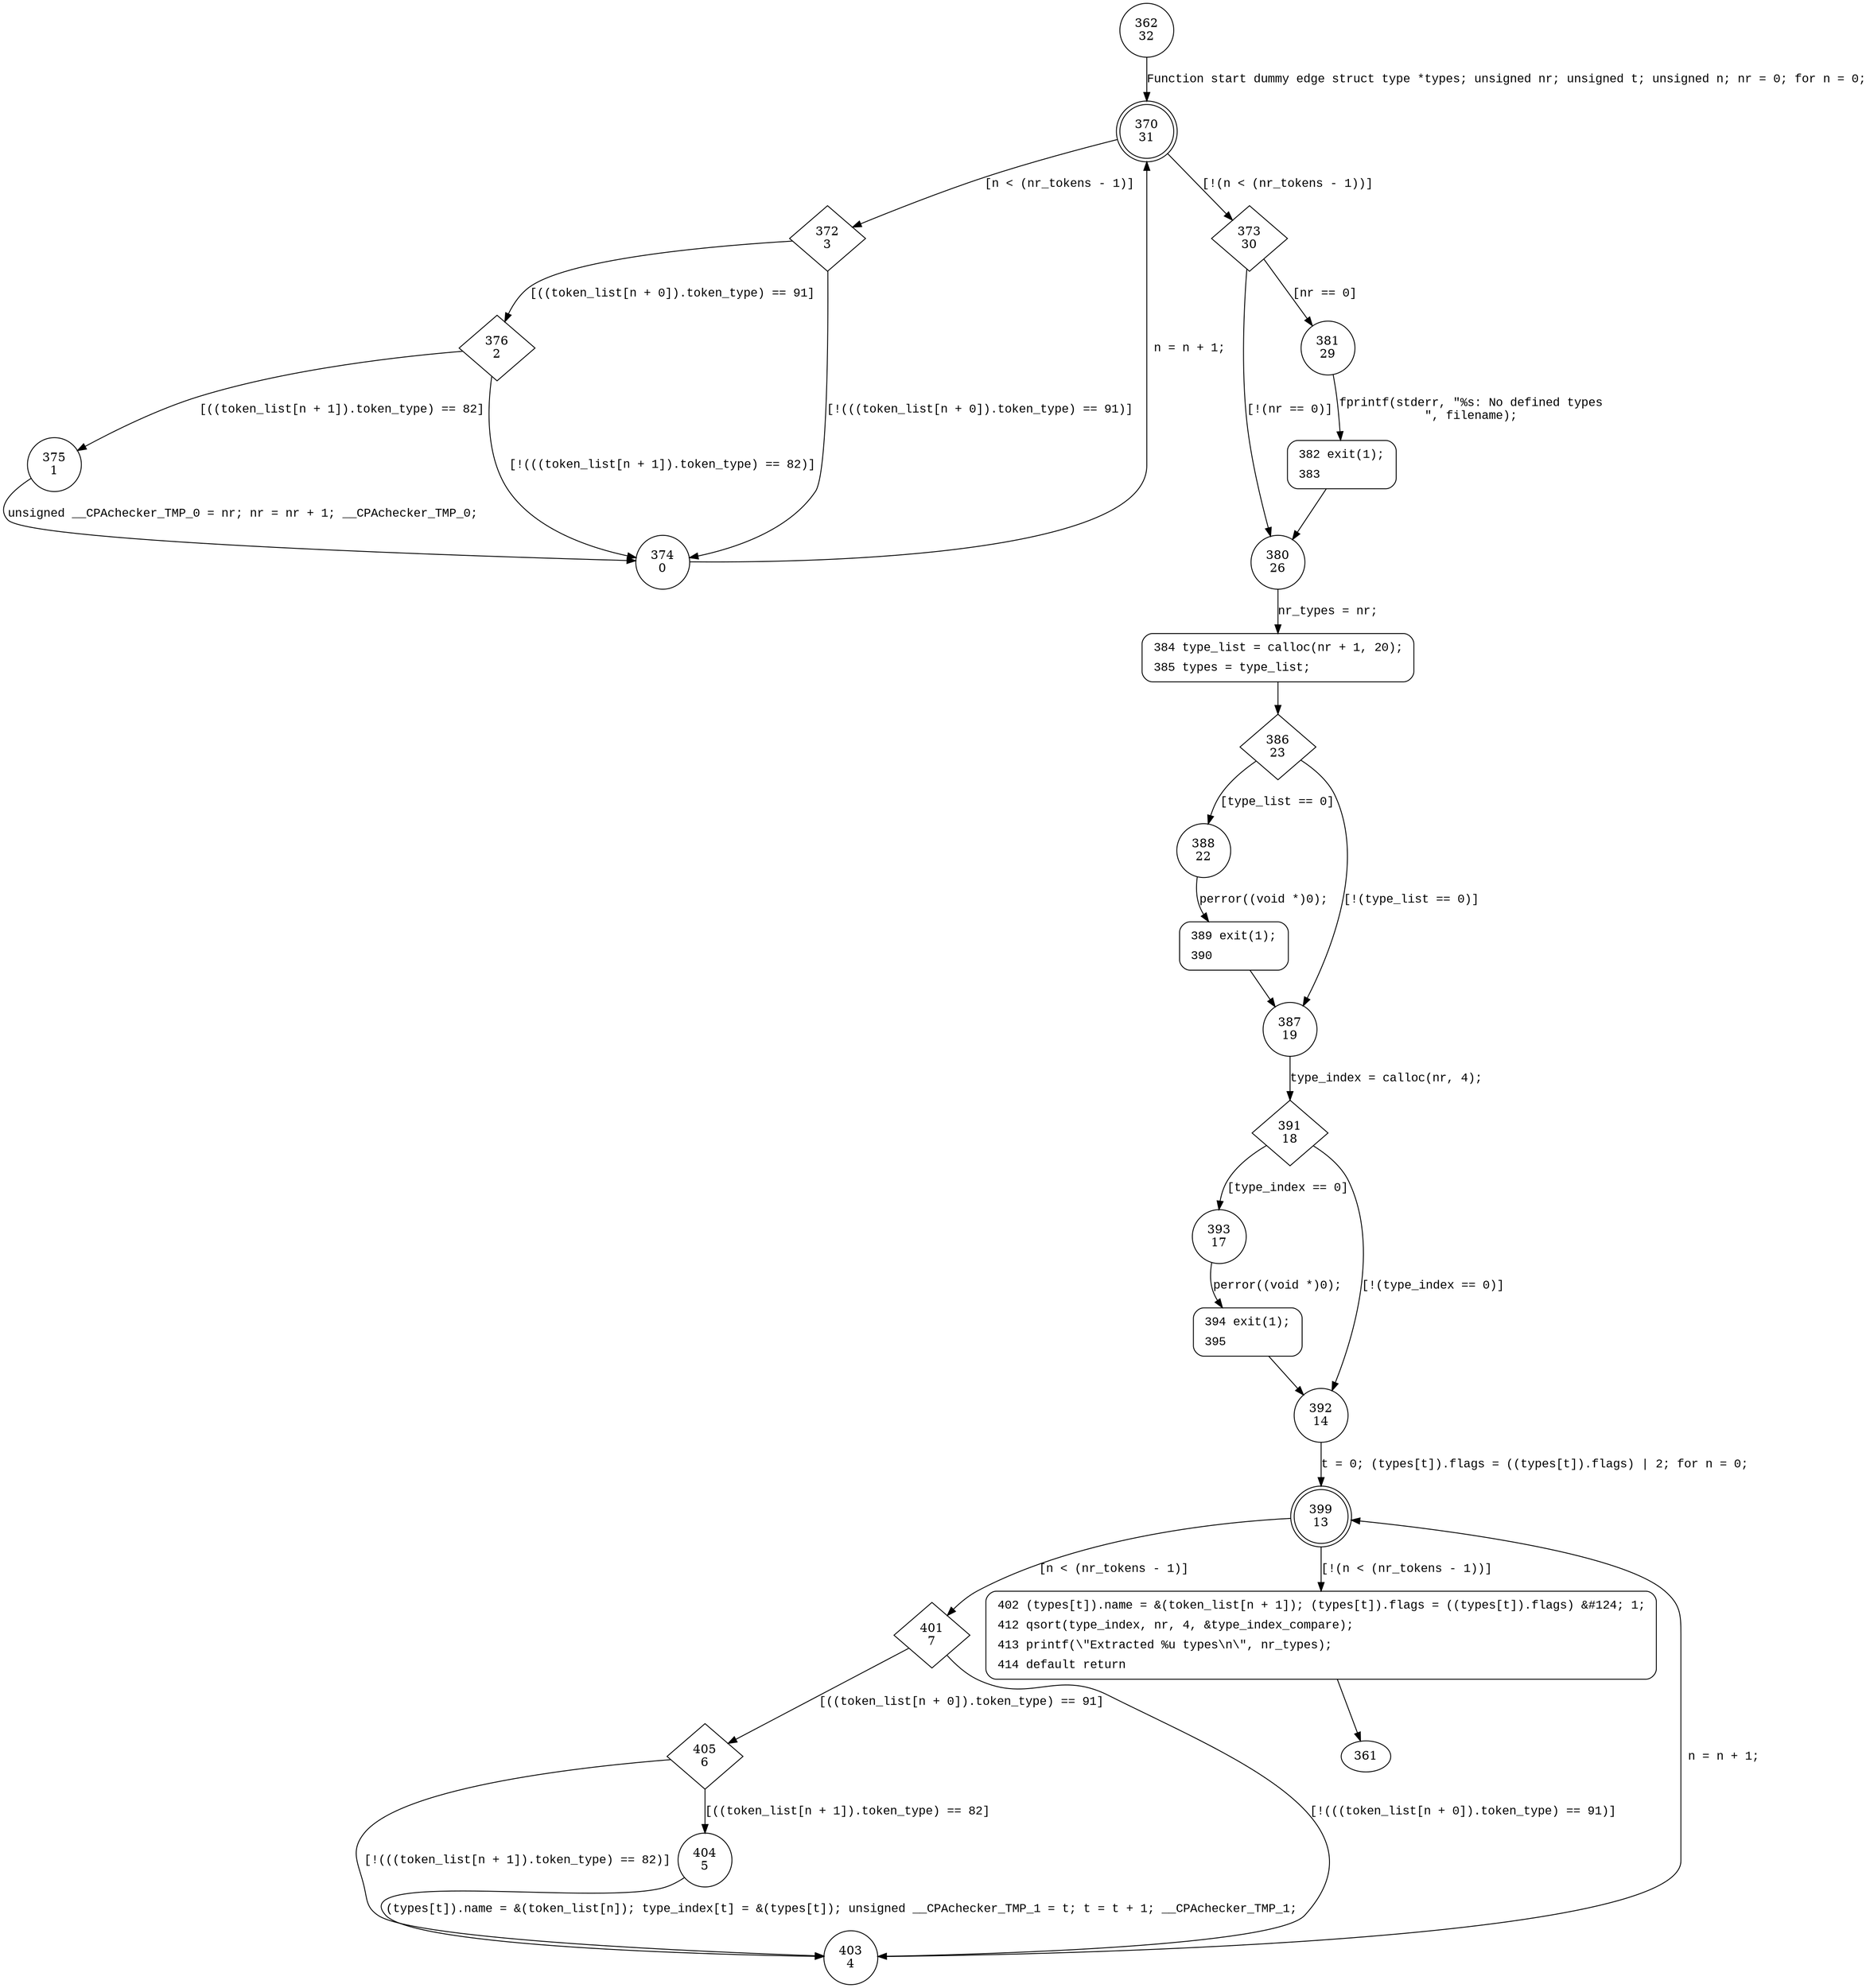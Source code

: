 digraph build_type_list {
362 [shape="circle" label="362\n32"]
370 [shape="doublecircle" label="370\n31"]
372 [shape="diamond" label="372\n3"]
373 [shape="diamond" label="373\n30"]
381 [shape="circle" label="381\n29"]
380 [shape="circle" label="380\n26"]
384 [shape="circle" label="384\n25"]
386 [shape="diamond" label="386\n23"]
388 [shape="circle" label="388\n22"]
387 [shape="circle" label="387\n19"]
391 [shape="diamond" label="391\n18"]
393 [shape="circle" label="393\n17"]
392 [shape="circle" label="392\n14"]
399 [shape="doublecircle" label="399\n13"]
401 [shape="diamond" label="401\n7"]
402 [shape="circle" label="402\n12"]
405 [shape="diamond" label="405\n6"]
403 [shape="circle" label="403\n4"]
404 [shape="circle" label="404\n5"]
394 [shape="circle" label="394\n16"]
389 [shape="circle" label="389\n21"]
382 [shape="circle" label="382\n28"]
376 [shape="diamond" label="376\n2"]
374 [shape="circle" label="374\n0"]
375 [shape="circle" label="375\n1"]
384 [style="filled,bold" penwidth="1" fillcolor="white" fontname="Courier New" shape="Mrecord" label=<<table border="0" cellborder="0" cellpadding="3" bgcolor="white"><tr><td align="right">384</td><td align="left">type_list = calloc(nr + 1, 20);</td></tr><tr><td align="right">385</td><td align="left">types = type_list;</td></tr></table>>]
384 -> 386[label=""]
402 [style="filled,bold" penwidth="1" fillcolor="white" fontname="Courier New" shape="Mrecord" label=<<table border="0" cellborder="0" cellpadding="3" bgcolor="white"><tr><td align="right">402</td><td align="left">(types[t]).name = &amp;(token_list[n + 1]); (types[t]).flags = ((types[t]).flags) &amp;#124; 1;</td></tr><tr><td align="right">412</td><td align="left">qsort(type_index, nr, 4, &amp;type_index_compare);</td></tr><tr><td align="right">413</td><td align="left">printf(\"Extracted %u types\n\", nr_types);</td></tr><tr><td align="right">414</td><td align="left">default return</td></tr></table>>]
402 -> 361[label=""]
394 [style="filled,bold" penwidth="1" fillcolor="white" fontname="Courier New" shape="Mrecord" label=<<table border="0" cellborder="0" cellpadding="3" bgcolor="white"><tr><td align="right">394</td><td align="left">exit(1);</td></tr><tr><td align="right">395</td><td align="left"></td></tr></table>>]
394 -> 392[label=""]
389 [style="filled,bold" penwidth="1" fillcolor="white" fontname="Courier New" shape="Mrecord" label=<<table border="0" cellborder="0" cellpadding="3" bgcolor="white"><tr><td align="right">389</td><td align="left">exit(1);</td></tr><tr><td align="right">390</td><td align="left"></td></tr></table>>]
389 -> 387[label=""]
382 [style="filled,bold" penwidth="1" fillcolor="white" fontname="Courier New" shape="Mrecord" label=<<table border="0" cellborder="0" cellpadding="3" bgcolor="white"><tr><td align="right">382</td><td align="left">exit(1);</td></tr><tr><td align="right">383</td><td align="left"></td></tr></table>>]
382 -> 380[label=""]
362 -> 370 [label="Function start dummy edge struct type *types; unsigned nr; unsigned t; unsigned n; nr = 0; for n = 0;" fontname="Courier New"]
370 -> 372 [label="[n < (nr_tokens - 1)]" fontname="Courier New"]
370 -> 373 [label="[!(n < (nr_tokens - 1))]" fontname="Courier New"]
373 -> 381 [label="[nr == 0]" fontname="Courier New"]
373 -> 380 [label="[!(nr == 0)]" fontname="Courier New"]
380 -> 384 [label="nr_types = nr;" fontname="Courier New"]
386 -> 388 [label="[type_list == 0]" fontname="Courier New"]
386 -> 387 [label="[!(type_list == 0)]" fontname="Courier New"]
387 -> 391 [label="type_index = calloc(nr, 4);" fontname="Courier New"]
391 -> 393 [label="[type_index == 0]" fontname="Courier New"]
391 -> 392 [label="[!(type_index == 0)]" fontname="Courier New"]
392 -> 399 [label="t = 0; (types[t]).flags = ((types[t]).flags) | 2; for n = 0;" fontname="Courier New"]
399 -> 401 [label="[n < (nr_tokens - 1)]" fontname="Courier New"]
399 -> 402 [label="[!(n < (nr_tokens - 1))]" fontname="Courier New"]
401 -> 405 [label="[((token_list[n + 0]).token_type) == 91]" fontname="Courier New"]
401 -> 403 [label="[!(((token_list[n + 0]).token_type) == 91)]" fontname="Courier New"]
403 -> 399 [label=" n = n + 1;" fontname="Courier New"]
405 -> 404 [label="[((token_list[n + 1]).token_type) == 82]" fontname="Courier New"]
405 -> 403 [label="[!(((token_list[n + 1]).token_type) == 82)]" fontname="Courier New"]
393 -> 394 [label="perror((void *)0);" fontname="Courier New"]
388 -> 389 [label="perror((void *)0);" fontname="Courier New"]
381 -> 382 [label="fprintf(stderr, \"%s: No defined types\n\", filename);" fontname="Courier New"]
372 -> 376 [label="[((token_list[n + 0]).token_type) == 91]" fontname="Courier New"]
372 -> 374 [label="[!(((token_list[n + 0]).token_type) == 91)]" fontname="Courier New"]
374 -> 370 [label=" n = n + 1;" fontname="Courier New"]
376 -> 375 [label="[((token_list[n + 1]).token_type) == 82]" fontname="Courier New"]
376 -> 374 [label="[!(((token_list[n + 1]).token_type) == 82)]" fontname="Courier New"]
404 -> 403 [label="(types[t]).name = &(token_list[n]); type_index[t] = &(types[t]); unsigned __CPAchecker_TMP_1 = t; t = t + 1; __CPAchecker_TMP_1; " fontname="Courier New"]
375 -> 374 [label="unsigned __CPAchecker_TMP_0 = nr; nr = nr + 1; __CPAchecker_TMP_0; " fontname="Courier New"]
}